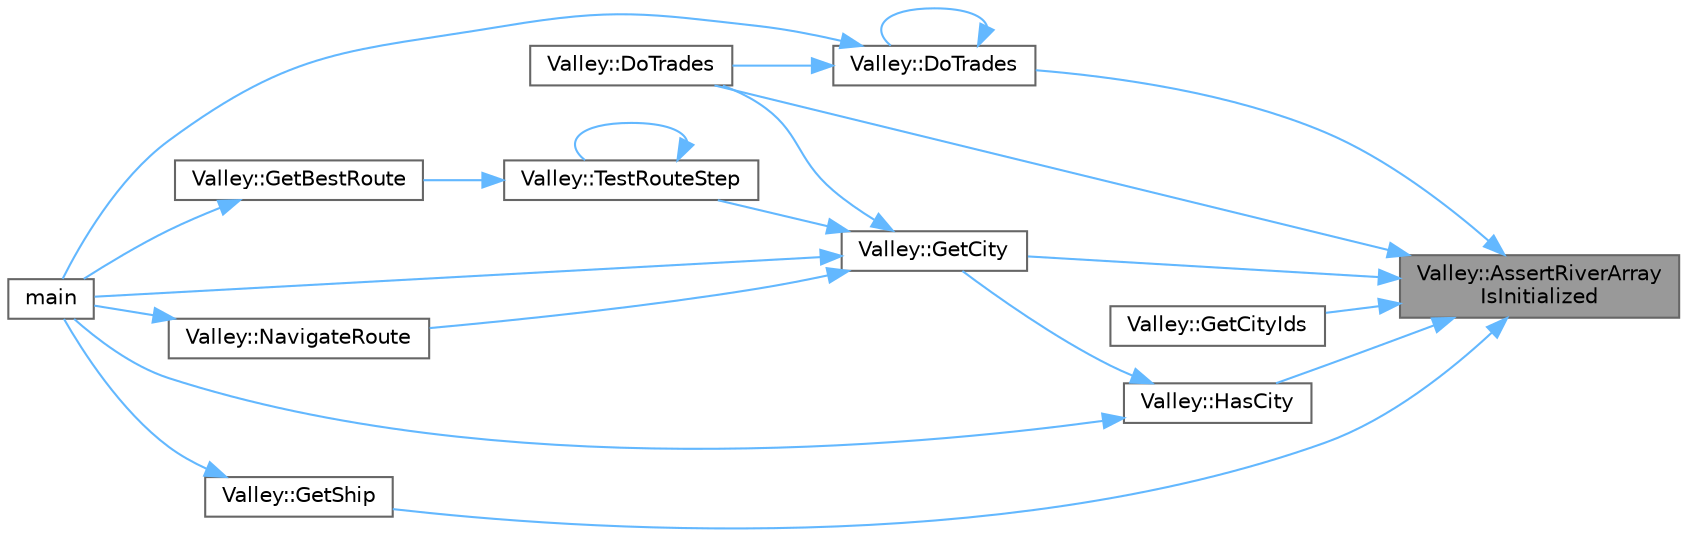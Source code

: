 digraph "Valley::AssertRiverArrayIsInitialized"
{
 // LATEX_PDF_SIZE
  bgcolor="transparent";
  edge [fontname=Helvetica,fontsize=10,labelfontname=Helvetica,labelfontsize=10];
  node [fontname=Helvetica,fontsize=10,shape=box,height=0.2,width=0.4];
  rankdir="RL";
  Node1 [id="Node000001",label="Valley::AssertRiverArray\lIsInitialized",height=0.2,width=0.4,color="gray40", fillcolor="grey60", style="filled", fontcolor="black",tooltip="Asserts that the river array is initialized."];
  Node1 -> Node2 [id="edge1_Node000001_Node000002",dir="back",color="steelblue1",style="solid",tooltip=" "];
  Node2 [id="Node000002",label="Valley::DoTrades",height=0.2,width=0.4,color="grey40", fillcolor="white", style="filled",URL="$classValley.html#aa5308f01b1b609a63508404fa8b7a46f",tooltip="Performs trades in the Valley. Trades start recursively from the root node. The city in the root node..."];
  Node2 -> Node2 [id="edge2_Node000002_Node000002",dir="back",color="steelblue1",style="solid",tooltip=" "];
  Node2 -> Node3 [id="edge3_Node000002_Node000003",dir="back",color="steelblue1",style="solid",tooltip=" "];
  Node3 [id="Node000003",label="Valley::DoTrades",height=0.2,width=0.4,color="grey40", fillcolor="white", style="filled",URL="$classValley.html#a97bd06aed292614351b1db74566d0259",tooltip="Will make the city at the given node trade with its children. At their time, the children will trade ..."];
  Node2 -> Node4 [id="edge4_Node000002_Node000004",dir="back",color="steelblue1",style="solid",tooltip=" "];
  Node4 [id="Node000004",label="main",height=0.2,width=0.4,color="grey40", fillcolor="white", style="filled",URL="$program_8cc.html#ae66f6b31b5ad750f1fe042a706a4e3d4",tooltip="Entry point of the program."];
  Node1 -> Node3 [id="edge5_Node000001_Node000003",dir="back",color="steelblue1",style="solid",tooltip=" "];
  Node1 -> Node5 [id="edge6_Node000001_Node000005",dir="back",color="steelblue1",style="solid",tooltip=" "];
  Node5 [id="Node000005",label="Valley::GetCity",height=0.2,width=0.4,color="grey40", fillcolor="white", style="filled",URL="$classValley.html#a75ff9182c65289925ff544ac37e6b792",tooltip="Gets the city with the specified ID."];
  Node5 -> Node3 [id="edge7_Node000005_Node000003",dir="back",color="steelblue1",style="solid",tooltip=" "];
  Node5 -> Node4 [id="edge8_Node000005_Node000004",dir="back",color="steelblue1",style="solid",tooltip=" "];
  Node5 -> Node6 [id="edge9_Node000005_Node000006",dir="back",color="steelblue1",style="solid",tooltip=" "];
  Node6 [id="Node000006",label="Valley::NavigateRoute",height=0.2,width=0.4,color="grey40", fillcolor="white", style="filled",URL="$classValley.html#a2d27338b1463dfa8f30f5e1e1c4e9a89",tooltip="Navigates the specified route, updating the cities of the valley accordingly."];
  Node6 -> Node4 [id="edge10_Node000006_Node000004",dir="back",color="steelblue1",style="solid",tooltip=" "];
  Node5 -> Node7 [id="edge11_Node000005_Node000007",dir="back",color="steelblue1",style="solid",tooltip=" "];
  Node7 [id="Node000007",label="Valley::TestRouteStep",height=0.2,width=0.4,color="grey40", fillcolor="white", style="filled",URL="$classValley.html#aca437e781152975022adef348bbbda23",tooltip="Tests a route step and updates the best route if necessary."];
  Node7 -> Node8 [id="edge12_Node000007_Node000008",dir="back",color="steelblue1",style="solid",tooltip=" "];
  Node8 [id="Node000008",label="Valley::GetBestRoute",height=0.2,width=0.4,color="grey40", fillcolor="white", style="filled",URL="$classValley.html#aa61921a453bfcab8a76822fb16553560",tooltip="Gets the best route for the ship. The best route is the shortest route possible where the maximum amo..."];
  Node8 -> Node4 [id="edge13_Node000008_Node000004",dir="back",color="steelblue1",style="solid",tooltip=" "];
  Node7 -> Node7 [id="edge14_Node000007_Node000007",dir="back",color="steelblue1",style="solid",tooltip=" "];
  Node1 -> Node9 [id="edge15_Node000001_Node000009",dir="back",color="steelblue1",style="solid",tooltip=" "];
  Node9 [id="Node000009",label="Valley::GetCityIds",height=0.2,width=0.4,color="grey40", fillcolor="white", style="filled",URL="$classValley.html#a150cd1a95764b0b85e8d57aecc73b0c0",tooltip="Gets the list of city Ids in the Valley."];
  Node1 -> Node10 [id="edge16_Node000001_Node000010",dir="back",color="steelblue1",style="solid",tooltip=" "];
  Node10 [id="Node000010",label="Valley::GetShip",height=0.2,width=0.4,color="grey40", fillcolor="white", style="filled",URL="$classValley.html#a070726f5f925f2a2891aa5226ef58f17",tooltip="Gets a reference to the ship."];
  Node10 -> Node4 [id="edge17_Node000010_Node000004",dir="back",color="steelblue1",style="solid",tooltip=" "];
  Node1 -> Node11 [id="edge18_Node000001_Node000011",dir="back",color="steelblue1",style="solid",tooltip=" "];
  Node11 [id="Node000011",label="Valley::HasCity",height=0.2,width=0.4,color="grey40", fillcolor="white", style="filled",URL="$classValley.html#ab9ae654d0a8f51b5c80ec9e88447fe7d",tooltip="Checks if a city with the specified ID exists."];
  Node11 -> Node5 [id="edge19_Node000011_Node000005",dir="back",color="steelblue1",style="solid",tooltip=" "];
  Node11 -> Node4 [id="edge20_Node000011_Node000004",dir="back",color="steelblue1",style="solid",tooltip=" "];
}

